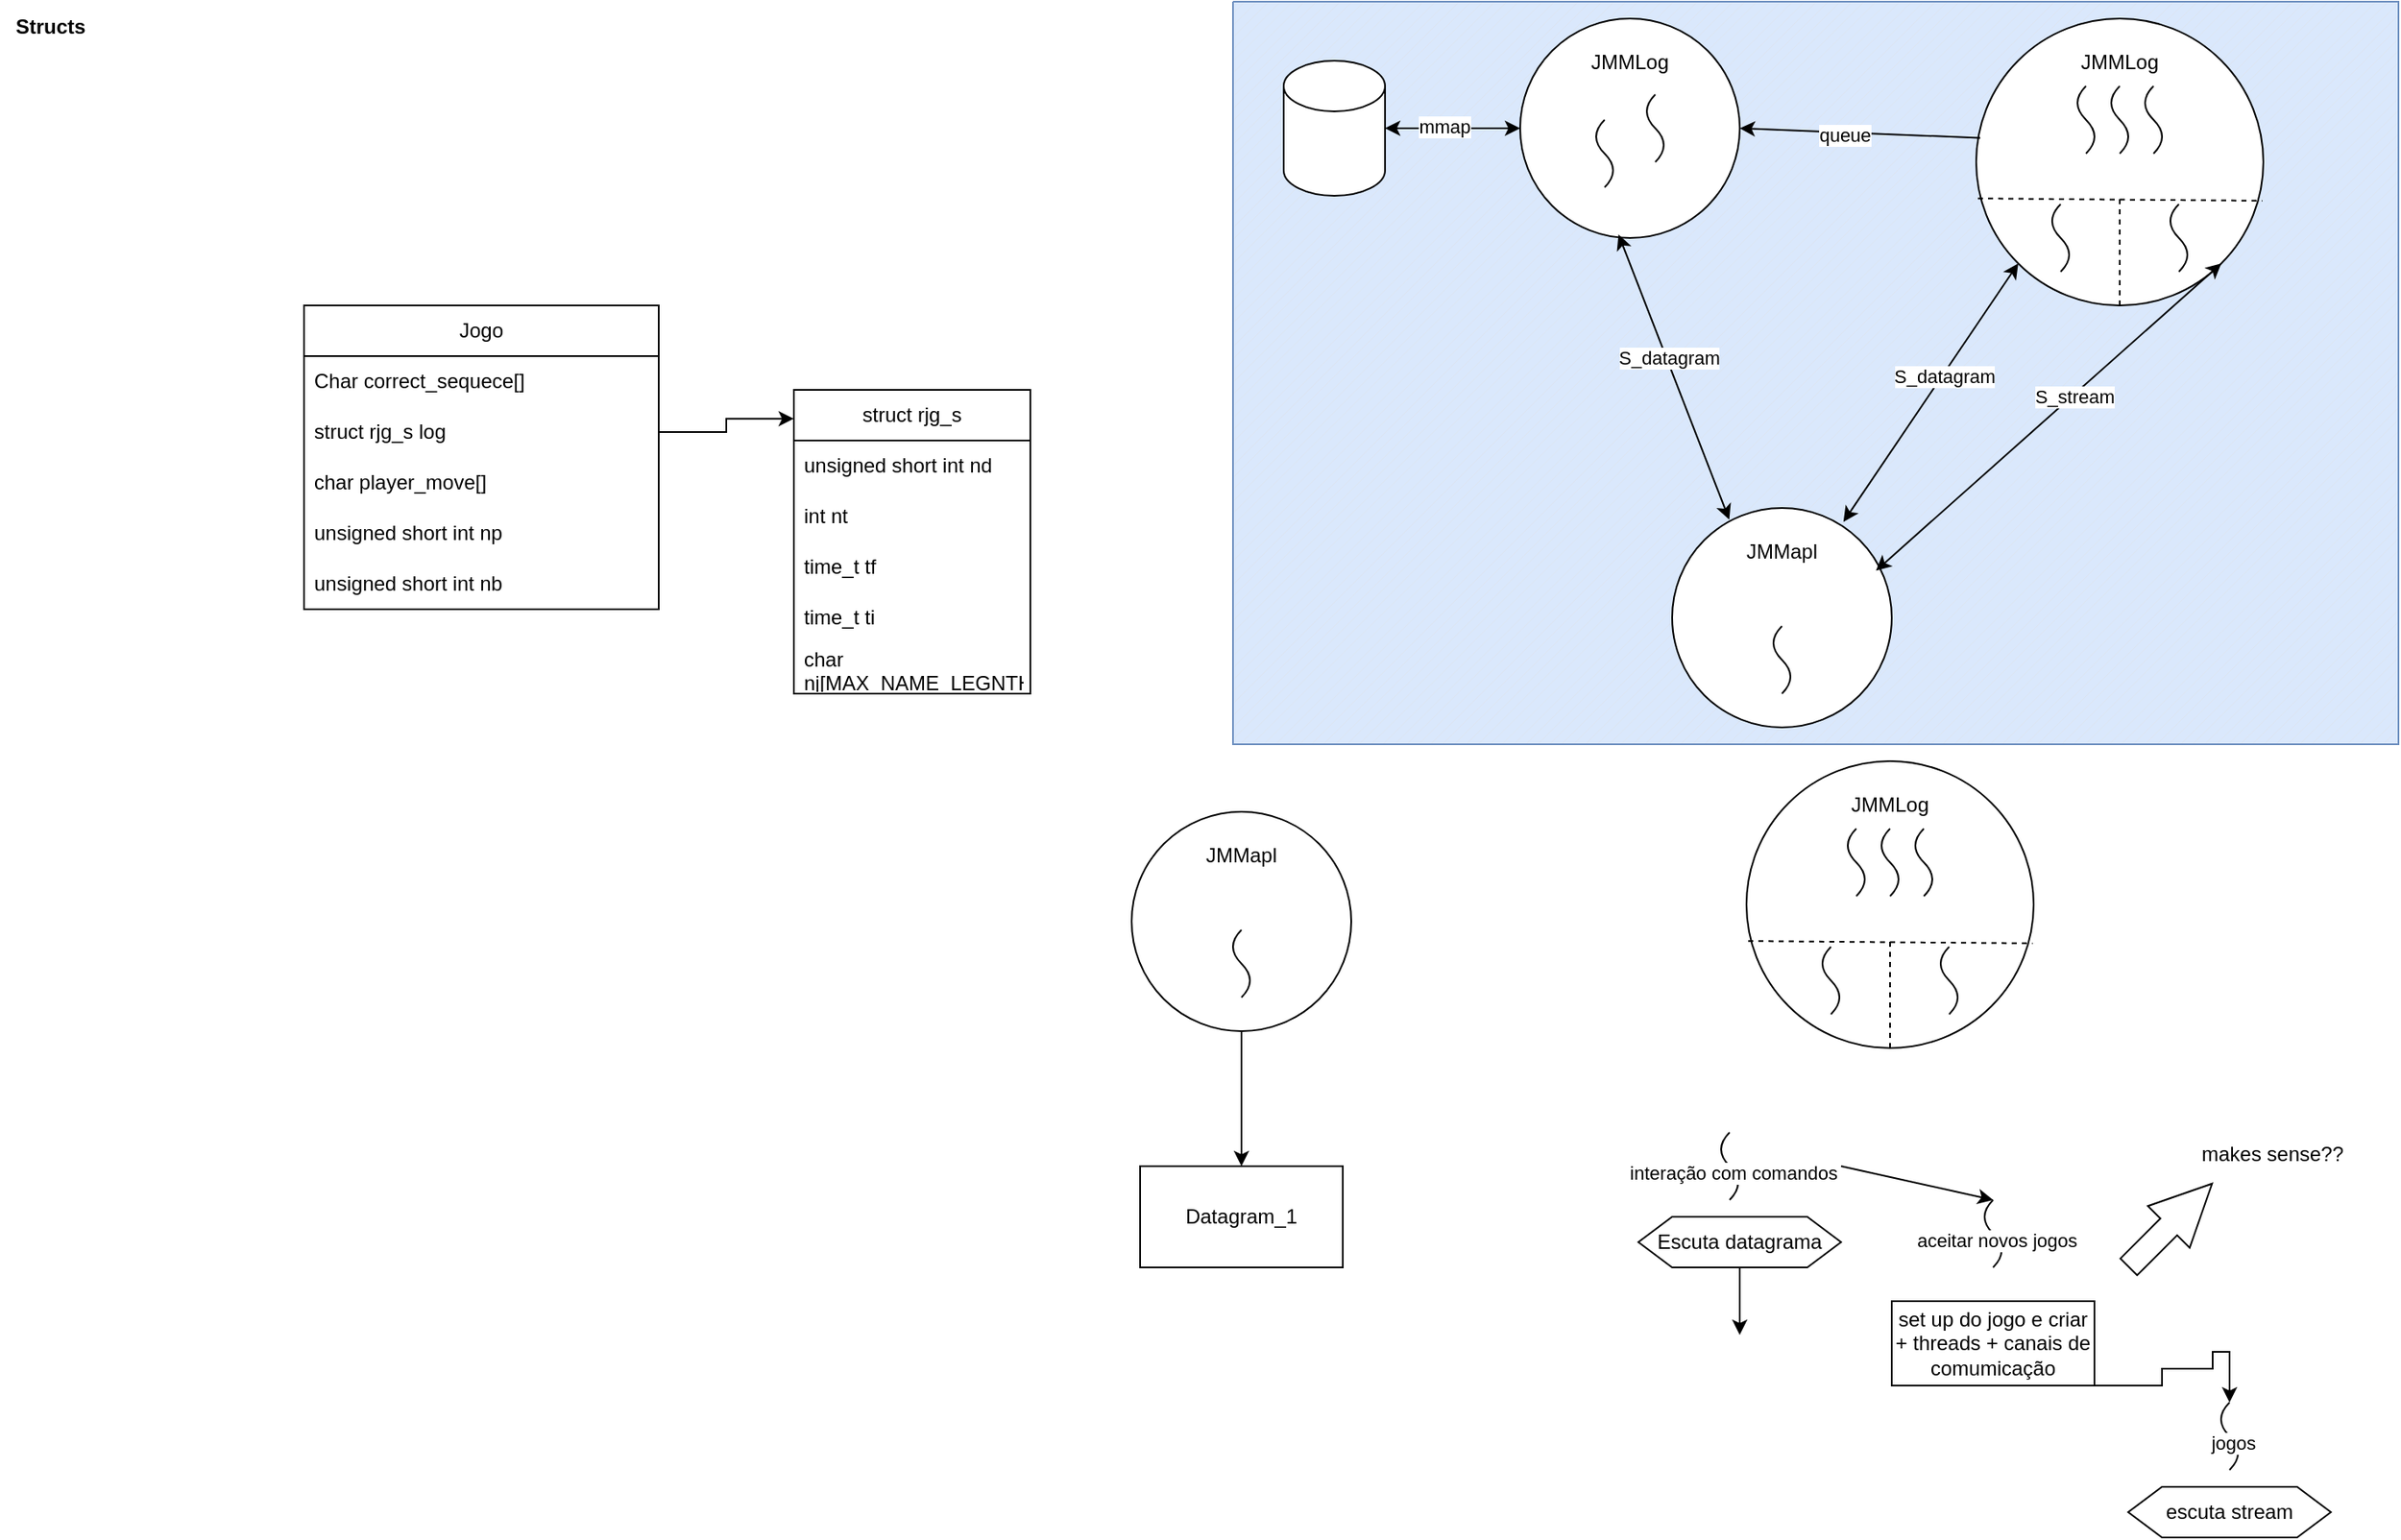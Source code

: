 <mxfile version="26.1.0">
  <diagram id="8d_Tv3xV8jHTPdsMeVaf" name="Page-1">
    <mxGraphModel dx="1804" dy="481" grid="1" gridSize="10" guides="1" tooltips="1" connect="1" arrows="1" fold="1" page="1" pageScale="1" pageWidth="827" pageHeight="1169" math="0" shadow="0">
      <root>
        <mxCell id="0" />
        <mxCell id="1" parent="0" />
        <mxCell id="Th-7SKPegKyFKUl-QJ56-34" value="" style="verticalLabelPosition=bottom;verticalAlign=top;html=1;shape=mxgraph.basic.patternFillRect;fillStyle=diag;step=5;fillStrokeWidth=0.2;fillStrokeColor=#dddddd;fillColor=#dae8fc;strokeColor=#6c8ebf;" parent="1" vertex="1">
          <mxGeometry x="-60" y="60" width="690" height="440" as="geometry" />
        </mxCell>
        <mxCell id="Th-7SKPegKyFKUl-QJ56-32" value="" style="group" parent="1" vertex="1" connectable="0">
          <mxGeometry x="380" y="70" width="170" height="170" as="geometry" />
        </mxCell>
        <mxCell id="Th-7SKPegKyFKUl-QJ56-6" value="JMMLog" style="ellipse;whiteSpace=wrap;html=1;aspect=fixed;verticalAlign=top;spacingTop=12;" parent="Th-7SKPegKyFKUl-QJ56-32" vertex="1">
          <mxGeometry width="170" height="170" as="geometry" />
        </mxCell>
        <mxCell id="Th-7SKPegKyFKUl-QJ56-7" value="" style="curved=1;endArrow=none;html=1;rounded=0;startFill=0;bendable=0;editable=1;movable=1;resizable=1;rotatable=1;deletable=1;locked=0;connectable=1;anchorPointDirection=0;" parent="Th-7SKPegKyFKUl-QJ56-32" edge="1">
          <mxGeometry width="50" height="50" relative="1" as="geometry">
            <mxPoint x="65" y="80" as="sourcePoint" />
            <mxPoint x="65" y="40" as="targetPoint" />
            <Array as="points">
              <mxPoint x="75" y="70" />
              <mxPoint x="55" y="50" />
            </Array>
          </mxGeometry>
        </mxCell>
        <mxCell id="Th-7SKPegKyFKUl-QJ56-10" value="" style="curved=1;endArrow=none;html=1;rounded=0;startFill=0;bendable=0;editable=1;movable=1;resizable=1;rotatable=1;deletable=1;locked=0;connectable=1;anchorPointDirection=0;" parent="Th-7SKPegKyFKUl-QJ56-32" edge="1">
          <mxGeometry width="50" height="50" relative="1" as="geometry">
            <mxPoint x="50" y="150" as="sourcePoint" />
            <mxPoint x="50" y="110" as="targetPoint" />
            <Array as="points">
              <mxPoint x="60" y="140" />
              <mxPoint x="40" y="120" />
            </Array>
          </mxGeometry>
        </mxCell>
        <mxCell id="Th-7SKPegKyFKUl-QJ56-12" value="" style="curved=1;endArrow=none;html=1;rounded=0;startFill=0;bendable=0;editable=1;movable=1;resizable=1;rotatable=1;deletable=1;locked=0;connectable=1;anchorPointDirection=0;" parent="Th-7SKPegKyFKUl-QJ56-32" edge="1">
          <mxGeometry width="50" height="50" relative="1" as="geometry">
            <mxPoint x="85" y="80" as="sourcePoint" />
            <mxPoint x="85" y="40" as="targetPoint" />
            <Array as="points">
              <mxPoint x="95" y="70" />
              <mxPoint x="75" y="50" />
            </Array>
          </mxGeometry>
        </mxCell>
        <mxCell id="Th-7SKPegKyFKUl-QJ56-13" value="" style="curved=1;endArrow=none;html=1;rounded=0;startFill=0;bendable=0;editable=1;movable=1;resizable=1;rotatable=1;deletable=1;locked=0;connectable=1;anchorPointDirection=0;" parent="Th-7SKPegKyFKUl-QJ56-32" edge="1">
          <mxGeometry width="50" height="50" relative="1" as="geometry">
            <mxPoint x="105" y="80" as="sourcePoint" />
            <mxPoint x="105" y="40" as="targetPoint" />
            <Array as="points">
              <mxPoint x="115" y="70" />
              <mxPoint x="95" y="50" />
            </Array>
          </mxGeometry>
        </mxCell>
        <mxCell id="Th-7SKPegKyFKUl-QJ56-14" value="" style="curved=1;endArrow=none;html=1;rounded=0;startFill=0;bendable=0;editable=1;movable=1;resizable=1;rotatable=1;deletable=1;locked=0;connectable=1;anchorPointDirection=0;" parent="Th-7SKPegKyFKUl-QJ56-32" edge="1">
          <mxGeometry width="50" height="50" relative="1" as="geometry">
            <mxPoint x="120" y="150" as="sourcePoint" />
            <mxPoint x="120" y="110" as="targetPoint" />
            <Array as="points">
              <mxPoint x="130" y="140" />
              <mxPoint x="110" y="120" />
            </Array>
          </mxGeometry>
        </mxCell>
        <mxCell id="Th-7SKPegKyFKUl-QJ56-15" value="" style="endArrow=none;dashed=1;html=1;rounded=0;entryX=0.996;entryY=0.635;entryDx=0;entryDy=0;entryPerimeter=0;exitX=0.006;exitY=0.627;exitDx=0;exitDy=0;exitPerimeter=0;" parent="Th-7SKPegKyFKUl-QJ56-32" source="Th-7SKPegKyFKUl-QJ56-6" target="Th-7SKPegKyFKUl-QJ56-6" edge="1">
          <mxGeometry width="50" height="50" relative="1" as="geometry">
            <mxPoint x="20" y="240" as="sourcePoint" />
            <mxPoint x="70" y="190" as="targetPoint" />
          </mxGeometry>
        </mxCell>
        <mxCell id="Th-7SKPegKyFKUl-QJ56-17" value="" style="endArrow=none;dashed=1;html=1;rounded=0;exitX=0.5;exitY=1;exitDx=0;exitDy=0;" parent="Th-7SKPegKyFKUl-QJ56-32" source="Th-7SKPegKyFKUl-QJ56-6" edge="1">
          <mxGeometry width="50" height="50" relative="1" as="geometry">
            <mxPoint x="20" y="240" as="sourcePoint" />
            <mxPoint x="85" y="107" as="targetPoint" />
          </mxGeometry>
        </mxCell>
        <mxCell id="Th-7SKPegKyFKUl-QJ56-8" value="" style="group" parent="1" vertex="1" connectable="0">
          <mxGeometry x="110" y="70" width="130" height="130" as="geometry" />
        </mxCell>
        <mxCell id="Th-7SKPegKyFKUl-QJ56-1" value="JMMLog" style="ellipse;whiteSpace=wrap;html=1;aspect=fixed;verticalAlign=top;spacingTop=12;" parent="Th-7SKPegKyFKUl-QJ56-8" vertex="1">
          <mxGeometry width="130" height="130" as="geometry" />
        </mxCell>
        <mxCell id="Th-7SKPegKyFKUl-QJ56-3" value="" style="curved=1;endArrow=none;html=1;rounded=0;startFill=0;bendable=0;editable=1;movable=1;resizable=1;rotatable=1;deletable=1;locked=0;connectable=1;anchorPointDirection=0;" parent="Th-7SKPegKyFKUl-QJ56-8" edge="1">
          <mxGeometry width="50" height="50" relative="1" as="geometry">
            <mxPoint x="80" y="85" as="sourcePoint" />
            <mxPoint x="80" y="45" as="targetPoint" />
            <Array as="points">
              <mxPoint x="90" y="75" />
              <mxPoint x="70" y="55" />
            </Array>
          </mxGeometry>
        </mxCell>
        <mxCell id="Th-7SKPegKyFKUl-QJ56-5" value="" style="curved=1;endArrow=none;html=1;rounded=0;startFill=0;bendable=0;editable=1;movable=1;resizable=1;rotatable=1;deletable=1;locked=0;connectable=1;anchorPointDirection=0;" parent="Th-7SKPegKyFKUl-QJ56-8" edge="1">
          <mxGeometry width="50" height="50" relative="1" as="geometry">
            <mxPoint x="50" y="100" as="sourcePoint" />
            <mxPoint x="50" y="60" as="targetPoint" />
            <Array as="points">
              <mxPoint x="60" y="90" />
              <mxPoint x="40" y="70" />
            </Array>
          </mxGeometry>
        </mxCell>
        <mxCell id="Th-7SKPegKyFKUl-QJ56-9" value="" style="group" parent="1" vertex="1" connectable="0">
          <mxGeometry x="200" y="360" width="130" height="130" as="geometry" />
        </mxCell>
        <mxCell id="Th-7SKPegKyFKUl-QJ56-2" value="JMMapl" style="ellipse;whiteSpace=wrap;html=1;aspect=fixed;verticalAlign=top;spacingTop=12;" parent="Th-7SKPegKyFKUl-QJ56-9" vertex="1">
          <mxGeometry width="130" height="130" as="geometry" />
        </mxCell>
        <mxCell id="Th-7SKPegKyFKUl-QJ56-4" value="" style="curved=1;endArrow=none;html=1;rounded=0;startFill=0;bendable=0;editable=1;movable=1;resizable=1;rotatable=1;deletable=1;locked=0;connectable=1;anchorPointDirection=0;" parent="Th-7SKPegKyFKUl-QJ56-9" edge="1">
          <mxGeometry width="50" height="50" relative="1" as="geometry">
            <mxPoint x="65" y="110" as="sourcePoint" />
            <mxPoint x="65" y="70" as="targetPoint" />
            <Array as="points">
              <mxPoint x="75" y="100" />
              <mxPoint x="55" y="80" />
            </Array>
          </mxGeometry>
        </mxCell>
        <mxCell id="Th-7SKPegKyFKUl-QJ56-19" value="" style="endArrow=classic;startArrow=classic;html=1;rounded=0;entryX=0;entryY=1;entryDx=0;entryDy=0;exitX=0.78;exitY=0.063;exitDx=0;exitDy=0;exitPerimeter=0;" parent="1" source="Th-7SKPegKyFKUl-QJ56-2" target="Th-7SKPegKyFKUl-QJ56-6" edge="1">
          <mxGeometry width="50" height="50" relative="1" as="geometry">
            <mxPoint x="430" y="270" as="sourcePoint" />
            <mxPoint x="480" y="220" as="targetPoint" />
          </mxGeometry>
        </mxCell>
        <mxCell id="Th-7SKPegKyFKUl-QJ56-20" value="S_datagram" style="edgeLabel;html=1;align=center;verticalAlign=middle;resizable=0;points=[];" parent="Th-7SKPegKyFKUl-QJ56-19" vertex="1" connectable="0">
          <mxGeometry x="0.139" y="-1" relative="1" as="geometry">
            <mxPoint as="offset" />
          </mxGeometry>
        </mxCell>
        <mxCell id="Th-7SKPegKyFKUl-QJ56-21" value="" style="endArrow=classic;startArrow=classic;html=1;rounded=0;entryX=1;entryY=1;entryDx=0;entryDy=0;exitX=0.928;exitY=0.286;exitDx=0;exitDy=0;exitPerimeter=0;" parent="1" source="Th-7SKPegKyFKUl-QJ56-2" target="Th-7SKPegKyFKUl-QJ56-6" edge="1">
          <mxGeometry width="50" height="50" relative="1" as="geometry">
            <mxPoint x="350" y="403" as="sourcePoint" />
            <mxPoint x="484" y="210" as="targetPoint" />
          </mxGeometry>
        </mxCell>
        <mxCell id="Th-7SKPegKyFKUl-QJ56-22" value="S_stream" style="edgeLabel;html=1;align=center;verticalAlign=middle;resizable=0;points=[];" parent="Th-7SKPegKyFKUl-QJ56-21" vertex="1" connectable="0">
          <mxGeometry x="0.139" y="-1" relative="1" as="geometry">
            <mxPoint as="offset" />
          </mxGeometry>
        </mxCell>
        <mxCell id="Th-7SKPegKyFKUl-QJ56-23" value="" style="endArrow=classic;startArrow=classic;html=1;rounded=0;entryX=0.448;entryY=0.984;entryDx=0;entryDy=0;exitX=0.26;exitY=0.053;exitDx=0;exitDy=0;exitPerimeter=0;entryPerimeter=0;" parent="1" source="Th-7SKPegKyFKUl-QJ56-2" target="Th-7SKPegKyFKUl-QJ56-1" edge="1">
          <mxGeometry width="50" height="50" relative="1" as="geometry">
            <mxPoint x="311" y="378" as="sourcePoint" />
            <mxPoint x="445" y="185" as="targetPoint" />
          </mxGeometry>
        </mxCell>
        <mxCell id="Th-7SKPegKyFKUl-QJ56-24" value="S_datagram" style="edgeLabel;html=1;align=center;verticalAlign=middle;resizable=0;points=[];" parent="Th-7SKPegKyFKUl-QJ56-23" vertex="1" connectable="0">
          <mxGeometry x="0.139" y="-1" relative="1" as="geometry">
            <mxPoint as="offset" />
          </mxGeometry>
        </mxCell>
        <mxCell id="Th-7SKPegKyFKUl-QJ56-25" value="" style="endArrow=classic;html=1;rounded=0;entryX=1;entryY=0.5;entryDx=0;entryDy=0;exitX=0.014;exitY=0.416;exitDx=0;exitDy=0;exitPerimeter=0;" parent="1" source="Th-7SKPegKyFKUl-QJ56-6" target="Th-7SKPegKyFKUl-QJ56-1" edge="1">
          <mxGeometry width="50" height="50" relative="1" as="geometry">
            <mxPoint x="430" y="270" as="sourcePoint" />
            <mxPoint x="480" y="220" as="targetPoint" />
          </mxGeometry>
        </mxCell>
        <mxCell id="Th-7SKPegKyFKUl-QJ56-26" value="queue" style="edgeLabel;html=1;align=center;verticalAlign=middle;resizable=0;points=[];" parent="Th-7SKPegKyFKUl-QJ56-25" vertex="1" connectable="0">
          <mxGeometry x="0.131" y="1" relative="1" as="geometry">
            <mxPoint as="offset" />
          </mxGeometry>
        </mxCell>
        <mxCell id="Th-7SKPegKyFKUl-QJ56-27" value="" style="shape=cylinder3;whiteSpace=wrap;html=1;boundedLbl=1;backgroundOutline=1;size=15;" parent="1" vertex="1">
          <mxGeometry x="-30" y="95" width="60" height="80" as="geometry" />
        </mxCell>
        <mxCell id="Th-7SKPegKyFKUl-QJ56-28" value="" style="endArrow=classic;startArrow=classic;html=1;rounded=0;entryX=1;entryY=0.5;entryDx=0;entryDy=0;exitX=0;exitY=0.5;exitDx=0;exitDy=0;entryPerimeter=0;" parent="1" source="Th-7SKPegKyFKUl-QJ56-1" target="Th-7SKPegKyFKUl-QJ56-27" edge="1">
          <mxGeometry width="50" height="50" relative="1" as="geometry">
            <mxPoint x="244" y="377" as="sourcePoint" />
            <mxPoint x="178" y="208" as="targetPoint" />
          </mxGeometry>
        </mxCell>
        <mxCell id="Th-7SKPegKyFKUl-QJ56-29" value="mmap" style="edgeLabel;html=1;align=center;verticalAlign=middle;resizable=0;points=[];" parent="Th-7SKPegKyFKUl-QJ56-28" vertex="1" connectable="0">
          <mxGeometry x="0.139" y="-1" relative="1" as="geometry">
            <mxPoint as="offset" />
          </mxGeometry>
        </mxCell>
        <mxCell id="Th-7SKPegKyFKUl-QJ56-35" value="" style="group" parent="1" vertex="1" connectable="0">
          <mxGeometry x="-120" y="540" width="130" height="130" as="geometry" />
        </mxCell>
        <mxCell id="Th-7SKPegKyFKUl-QJ56-36" value="JMMapl" style="ellipse;whiteSpace=wrap;html=1;aspect=fixed;verticalAlign=top;spacingTop=12;" parent="Th-7SKPegKyFKUl-QJ56-35" vertex="1">
          <mxGeometry width="130" height="130" as="geometry" />
        </mxCell>
        <mxCell id="Th-7SKPegKyFKUl-QJ56-37" value="" style="curved=1;endArrow=none;html=1;rounded=0;startFill=0;bendable=0;editable=1;movable=1;resizable=1;rotatable=1;deletable=1;locked=0;connectable=1;anchorPointDirection=0;" parent="Th-7SKPegKyFKUl-QJ56-35" edge="1">
          <mxGeometry width="50" height="50" relative="1" as="geometry">
            <mxPoint x="65" y="110" as="sourcePoint" />
            <mxPoint x="65" y="70" as="targetPoint" />
            <Array as="points">
              <mxPoint x="75" y="100" />
              <mxPoint x="55" y="80" />
            </Array>
          </mxGeometry>
        </mxCell>
        <mxCell id="Th-7SKPegKyFKUl-QJ56-38" value="Datagram_1" style="rounded=0;whiteSpace=wrap;html=1;" parent="1" vertex="1">
          <mxGeometry x="-115" y="750" width="120" height="60" as="geometry" />
        </mxCell>
        <mxCell id="Th-7SKPegKyFKUl-QJ56-39" style="edgeStyle=orthogonalEdgeStyle;rounded=0;orthogonalLoop=1;jettySize=auto;html=1;entryX=0.5;entryY=0;entryDx=0;entryDy=0;" parent="1" source="Th-7SKPegKyFKUl-QJ56-36" target="Th-7SKPegKyFKUl-QJ56-38" edge="1">
          <mxGeometry relative="1" as="geometry" />
        </mxCell>
        <mxCell id="HVZy2vT5VocTmCp-7T6i-1" value="Jogo" style="swimlane;fontStyle=0;childLayout=stackLayout;horizontal=1;startSize=30;horizontalStack=0;resizeParent=1;resizeParentMax=0;resizeLast=0;collapsible=1;marginBottom=0;whiteSpace=wrap;html=1;" vertex="1" parent="1">
          <mxGeometry x="-610" y="240" width="210" height="180" as="geometry" />
        </mxCell>
        <mxCell id="HVZy2vT5VocTmCp-7T6i-2" value="Char correct_sequece[]" style="text;strokeColor=none;fillColor=none;align=left;verticalAlign=middle;spacingLeft=4;spacingRight=4;overflow=hidden;points=[[0,0.5],[1,0.5]];portConstraint=eastwest;rotatable=0;whiteSpace=wrap;html=1;" vertex="1" parent="HVZy2vT5VocTmCp-7T6i-1">
          <mxGeometry y="30" width="210" height="30" as="geometry" />
        </mxCell>
        <mxCell id="HVZy2vT5VocTmCp-7T6i-39" value="&lt;span style=&quot;text-align: center;&quot;&gt;struct rjg_s log&lt;/span&gt;" style="text;strokeColor=none;fillColor=none;align=left;verticalAlign=middle;spacingLeft=4;spacingRight=4;overflow=hidden;points=[[0,0.5],[1,0.5]];portConstraint=eastwest;rotatable=0;whiteSpace=wrap;html=1;" vertex="1" parent="HVZy2vT5VocTmCp-7T6i-1">
          <mxGeometry y="60" width="210" height="30" as="geometry" />
        </mxCell>
        <mxCell id="HVZy2vT5VocTmCp-7T6i-42" value="char player_move[]" style="text;strokeColor=none;fillColor=none;align=left;verticalAlign=middle;spacingLeft=4;spacingRight=4;overflow=hidden;points=[[0,0.5],[1,0.5]];portConstraint=eastwest;rotatable=0;whiteSpace=wrap;html=1;" vertex="1" parent="HVZy2vT5VocTmCp-7T6i-1">
          <mxGeometry y="90" width="210" height="30" as="geometry" />
        </mxCell>
        <mxCell id="HVZy2vT5VocTmCp-7T6i-43" value="unsigned short int np" style="text;strokeColor=none;fillColor=none;align=left;verticalAlign=middle;spacingLeft=4;spacingRight=4;overflow=hidden;points=[[0,0.5],[1,0.5]];portConstraint=eastwest;rotatable=0;whiteSpace=wrap;html=1;" vertex="1" parent="HVZy2vT5VocTmCp-7T6i-1">
          <mxGeometry y="120" width="210" height="30" as="geometry" />
        </mxCell>
        <mxCell id="HVZy2vT5VocTmCp-7T6i-44" value="unsigned short int nb" style="text;strokeColor=none;fillColor=none;align=left;verticalAlign=middle;spacingLeft=4;spacingRight=4;overflow=hidden;points=[[0,0.5],[1,0.5]];portConstraint=eastwest;rotatable=0;whiteSpace=wrap;html=1;" vertex="1" parent="HVZy2vT5VocTmCp-7T6i-1">
          <mxGeometry y="150" width="210" height="30" as="geometry" />
        </mxCell>
        <mxCell id="HVZy2vT5VocTmCp-7T6i-35" value="struct rjg_s" style="swimlane;fontStyle=0;childLayout=stackLayout;horizontal=1;startSize=30;horizontalStack=0;resizeParent=1;resizeParentMax=0;resizeLast=0;collapsible=1;marginBottom=0;whiteSpace=wrap;html=1;" vertex="1" parent="1">
          <mxGeometry x="-320" y="290" width="140" height="180" as="geometry" />
        </mxCell>
        <mxCell id="HVZy2vT5VocTmCp-7T6i-3" value="unsigned short int nd" style="text;strokeColor=none;fillColor=none;align=left;verticalAlign=middle;spacingLeft=4;spacingRight=4;overflow=hidden;points=[[0,0.5],[1,0.5]];portConstraint=eastwest;rotatable=0;whiteSpace=wrap;html=1;" vertex="1" parent="HVZy2vT5VocTmCp-7T6i-35">
          <mxGeometry y="30" width="140" height="30" as="geometry" />
        </mxCell>
        <mxCell id="HVZy2vT5VocTmCp-7T6i-34" value="int nt" style="text;strokeColor=none;fillColor=none;align=left;verticalAlign=middle;spacingLeft=4;spacingRight=4;overflow=hidden;points=[[0,0.5],[1,0.5]];portConstraint=eastwest;rotatable=0;whiteSpace=wrap;html=1;" vertex="1" parent="HVZy2vT5VocTmCp-7T6i-35">
          <mxGeometry y="60" width="140" height="30" as="geometry" />
        </mxCell>
        <mxCell id="HVZy2vT5VocTmCp-7T6i-33" value="time_t tf" style="text;strokeColor=none;fillColor=none;align=left;verticalAlign=middle;spacingLeft=4;spacingRight=4;overflow=hidden;points=[[0,0.5],[1,0.5]];portConstraint=eastwest;rotatable=0;whiteSpace=wrap;html=1;" vertex="1" parent="HVZy2vT5VocTmCp-7T6i-35">
          <mxGeometry y="90" width="140" height="30" as="geometry" />
        </mxCell>
        <mxCell id="HVZy2vT5VocTmCp-7T6i-32" value="time_t ti" style="text;strokeColor=none;fillColor=none;align=left;verticalAlign=middle;spacingLeft=4;spacingRight=4;overflow=hidden;points=[[0,0.5],[1,0.5]];portConstraint=eastwest;rotatable=0;whiteSpace=wrap;html=1;" vertex="1" parent="HVZy2vT5VocTmCp-7T6i-35">
          <mxGeometry y="120" width="140" height="30" as="geometry" />
        </mxCell>
        <mxCell id="HVZy2vT5VocTmCp-7T6i-4" value="char nj[MAX_NAME_LEGNTH]" style="text;strokeColor=none;fillColor=none;align=left;verticalAlign=middle;spacingLeft=4;spacingRight=4;overflow=hidden;points=[[0,0.5],[1,0.5]];portConstraint=eastwest;rotatable=0;whiteSpace=wrap;html=1;" vertex="1" parent="HVZy2vT5VocTmCp-7T6i-35">
          <mxGeometry y="150" width="140" height="30" as="geometry" />
        </mxCell>
        <mxCell id="HVZy2vT5VocTmCp-7T6i-40" style="edgeStyle=orthogonalEdgeStyle;rounded=0;orthogonalLoop=1;jettySize=auto;html=1;entryX=0;entryY=0.095;entryDx=0;entryDy=0;entryPerimeter=0;" edge="1" parent="1" source="HVZy2vT5VocTmCp-7T6i-39" target="HVZy2vT5VocTmCp-7T6i-35">
          <mxGeometry relative="1" as="geometry" />
        </mxCell>
        <mxCell id="HVZy2vT5VocTmCp-7T6i-45" value="&lt;b&gt;Structs&lt;/b&gt;" style="text;html=1;align=center;verticalAlign=middle;whiteSpace=wrap;rounded=0;" vertex="1" parent="1">
          <mxGeometry x="-790" y="60" width="60" height="30" as="geometry" />
        </mxCell>
        <mxCell id="HVZy2vT5VocTmCp-7T6i-46" value="" style="group" vertex="1" connectable="0" parent="1">
          <mxGeometry x="244" y="510" width="170" height="170" as="geometry" />
        </mxCell>
        <mxCell id="HVZy2vT5VocTmCp-7T6i-47" value="JMMLog" style="ellipse;whiteSpace=wrap;html=1;aspect=fixed;verticalAlign=top;spacingTop=12;" vertex="1" parent="HVZy2vT5VocTmCp-7T6i-46">
          <mxGeometry width="170" height="170" as="geometry" />
        </mxCell>
        <mxCell id="HVZy2vT5VocTmCp-7T6i-48" value="" style="curved=1;endArrow=none;html=1;rounded=0;startFill=0;bendable=0;editable=1;movable=1;resizable=1;rotatable=1;deletable=1;locked=0;connectable=1;anchorPointDirection=0;" edge="1" parent="HVZy2vT5VocTmCp-7T6i-46">
          <mxGeometry width="50" height="50" relative="1" as="geometry">
            <mxPoint x="65" y="80" as="sourcePoint" />
            <mxPoint x="65" y="40" as="targetPoint" />
            <Array as="points">
              <mxPoint x="75" y="70" />
              <mxPoint x="55" y="50" />
            </Array>
          </mxGeometry>
        </mxCell>
        <mxCell id="HVZy2vT5VocTmCp-7T6i-49" value="" style="curved=1;endArrow=none;html=1;rounded=0;startFill=0;bendable=0;editable=1;movable=1;resizable=1;rotatable=1;deletable=1;locked=0;connectable=1;anchorPointDirection=0;" edge="1" parent="HVZy2vT5VocTmCp-7T6i-46">
          <mxGeometry width="50" height="50" relative="1" as="geometry">
            <mxPoint x="50" y="150" as="sourcePoint" />
            <mxPoint x="50" y="110" as="targetPoint" />
            <Array as="points">
              <mxPoint x="60" y="140" />
              <mxPoint x="40" y="120" />
            </Array>
          </mxGeometry>
        </mxCell>
        <mxCell id="HVZy2vT5VocTmCp-7T6i-50" value="" style="curved=1;endArrow=none;html=1;rounded=0;startFill=0;bendable=0;editable=1;movable=1;resizable=1;rotatable=1;deletable=1;locked=0;connectable=1;anchorPointDirection=0;" edge="1" parent="HVZy2vT5VocTmCp-7T6i-46">
          <mxGeometry width="50" height="50" relative="1" as="geometry">
            <mxPoint x="85" y="80" as="sourcePoint" />
            <mxPoint x="85" y="40" as="targetPoint" />
            <Array as="points">
              <mxPoint x="95" y="70" />
              <mxPoint x="75" y="50" />
            </Array>
          </mxGeometry>
        </mxCell>
        <mxCell id="HVZy2vT5VocTmCp-7T6i-51" value="" style="curved=1;endArrow=none;html=1;rounded=0;startFill=0;bendable=0;editable=1;movable=1;resizable=1;rotatable=1;deletable=1;locked=0;connectable=1;anchorPointDirection=0;" edge="1" parent="HVZy2vT5VocTmCp-7T6i-46">
          <mxGeometry width="50" height="50" relative="1" as="geometry">
            <mxPoint x="105" y="80" as="sourcePoint" />
            <mxPoint x="105" y="40" as="targetPoint" />
            <Array as="points">
              <mxPoint x="115" y="70" />
              <mxPoint x="95" y="50" />
            </Array>
          </mxGeometry>
        </mxCell>
        <mxCell id="HVZy2vT5VocTmCp-7T6i-52" value="" style="curved=1;endArrow=none;html=1;rounded=0;startFill=0;bendable=0;editable=1;movable=1;resizable=1;rotatable=1;deletable=1;locked=0;connectable=1;anchorPointDirection=0;" edge="1" parent="HVZy2vT5VocTmCp-7T6i-46">
          <mxGeometry width="50" height="50" relative="1" as="geometry">
            <mxPoint x="120" y="150" as="sourcePoint" />
            <mxPoint x="120" y="110" as="targetPoint" />
            <Array as="points">
              <mxPoint x="130" y="140" />
              <mxPoint x="110" y="120" />
            </Array>
          </mxGeometry>
        </mxCell>
        <mxCell id="HVZy2vT5VocTmCp-7T6i-53" value="" style="endArrow=none;dashed=1;html=1;rounded=0;entryX=0.996;entryY=0.635;entryDx=0;entryDy=0;entryPerimeter=0;exitX=0.006;exitY=0.627;exitDx=0;exitDy=0;exitPerimeter=0;" edge="1" parent="HVZy2vT5VocTmCp-7T6i-46" source="HVZy2vT5VocTmCp-7T6i-47" target="HVZy2vT5VocTmCp-7T6i-47">
          <mxGeometry width="50" height="50" relative="1" as="geometry">
            <mxPoint x="20" y="240" as="sourcePoint" />
            <mxPoint x="70" y="190" as="targetPoint" />
          </mxGeometry>
        </mxCell>
        <mxCell id="HVZy2vT5VocTmCp-7T6i-54" value="" style="endArrow=none;dashed=1;html=1;rounded=0;exitX=0.5;exitY=1;exitDx=0;exitDy=0;" edge="1" parent="HVZy2vT5VocTmCp-7T6i-46" source="HVZy2vT5VocTmCp-7T6i-47">
          <mxGeometry width="50" height="50" relative="1" as="geometry">
            <mxPoint x="20" y="240" as="sourcePoint" />
            <mxPoint x="85" y="107" as="targetPoint" />
          </mxGeometry>
        </mxCell>
        <mxCell id="HVZy2vT5VocTmCp-7T6i-58" value="" style="curved=1;endArrow=none;html=1;rounded=0;startFill=0;bendable=0;editable=1;movable=1;resizable=1;rotatable=1;deletable=1;locked=0;connectable=1;anchorPointDirection=0;" edge="1" parent="1">
          <mxGeometry width="50" height="50" relative="1" as="geometry">
            <mxPoint x="234" y="770" as="sourcePoint" />
            <mxPoint x="234" y="730" as="targetPoint" />
            <Array as="points">
              <mxPoint x="244" y="760" />
              <mxPoint x="224" y="740" />
            </Array>
          </mxGeometry>
        </mxCell>
        <mxCell id="HVZy2vT5VocTmCp-7T6i-59" value="interação com comandos" style="edgeLabel;html=1;align=center;verticalAlign=middle;resizable=0;points=[];" vertex="1" connectable="0" parent="HVZy2vT5VocTmCp-7T6i-58">
          <mxGeometry x="-0.134" y="1" relative="1" as="geometry">
            <mxPoint as="offset" />
          </mxGeometry>
        </mxCell>
        <mxCell id="HVZy2vT5VocTmCp-7T6i-61" style="edgeStyle=orthogonalEdgeStyle;rounded=0;orthogonalLoop=1;jettySize=auto;html=1;" edge="1" parent="1" source="HVZy2vT5VocTmCp-7T6i-60">
          <mxGeometry relative="1" as="geometry">
            <mxPoint x="240" y="850" as="targetPoint" />
          </mxGeometry>
        </mxCell>
        <mxCell id="HVZy2vT5VocTmCp-7T6i-60" value="Escuta datagrama" style="shape=hexagon;perimeter=hexagonPerimeter2;whiteSpace=wrap;html=1;fixedSize=1;" vertex="1" parent="1">
          <mxGeometry x="180" y="780" width="120" height="30" as="geometry" />
        </mxCell>
        <mxCell id="HVZy2vT5VocTmCp-7T6i-62" value="" style="curved=1;endArrow=none;html=1;rounded=0;startFill=0;bendable=0;editable=1;movable=1;resizable=1;rotatable=1;deletable=1;locked=0;connectable=1;anchorPointDirection=0;" edge="1" parent="1">
          <mxGeometry width="50" height="50" relative="1" as="geometry">
            <mxPoint x="390" y="810" as="sourcePoint" />
            <mxPoint x="390" y="770" as="targetPoint" />
            <Array as="points">
              <mxPoint x="400" y="800" />
              <mxPoint x="380" y="780" />
            </Array>
          </mxGeometry>
        </mxCell>
        <mxCell id="HVZy2vT5VocTmCp-7T6i-63" value="aceitar novos jogos" style="edgeLabel;html=1;align=center;verticalAlign=middle;resizable=0;points=[];" vertex="1" connectable="0" parent="HVZy2vT5VocTmCp-7T6i-62">
          <mxGeometry x="-0.134" y="1" relative="1" as="geometry">
            <mxPoint as="offset" />
          </mxGeometry>
        </mxCell>
        <mxCell id="HVZy2vT5VocTmCp-7T6i-64" value="" style="endArrow=classic;html=1;rounded=0;" edge="1" parent="1">
          <mxGeometry width="50" height="50" relative="1" as="geometry">
            <mxPoint x="300" y="750" as="sourcePoint" />
            <mxPoint x="390" y="770" as="targetPoint" />
          </mxGeometry>
        </mxCell>
        <mxCell id="HVZy2vT5VocTmCp-7T6i-68" style="edgeStyle=orthogonalEdgeStyle;rounded=0;orthogonalLoop=1;jettySize=auto;html=1;" edge="1" parent="1" source="HVZy2vT5VocTmCp-7T6i-65">
          <mxGeometry relative="1" as="geometry">
            <mxPoint x="530" y="890" as="targetPoint" />
            <Array as="points">
              <mxPoint x="390" y="880" />
              <mxPoint x="490" y="880" />
              <mxPoint x="490" y="870" />
              <mxPoint x="520" y="870" />
              <mxPoint x="520" y="860" />
              <mxPoint x="530" y="860" />
            </Array>
          </mxGeometry>
        </mxCell>
        <mxCell id="HVZy2vT5VocTmCp-7T6i-65" value="set up do jogo e criar + threads + canais de comumicação" style="rounded=0;whiteSpace=wrap;html=1;" vertex="1" parent="1">
          <mxGeometry x="330" y="830" width="120" height="50" as="geometry" />
        </mxCell>
        <mxCell id="HVZy2vT5VocTmCp-7T6i-66" value="" style="curved=1;endArrow=none;html=1;rounded=0;startFill=0;bendable=0;editable=1;movable=1;resizable=1;rotatable=1;deletable=1;locked=0;connectable=1;anchorPointDirection=0;" edge="1" parent="1">
          <mxGeometry width="50" height="50" relative="1" as="geometry">
            <mxPoint x="530" y="930" as="sourcePoint" />
            <mxPoint x="530" y="890" as="targetPoint" />
            <Array as="points">
              <mxPoint x="540" y="920" />
              <mxPoint x="520" y="900" />
            </Array>
          </mxGeometry>
        </mxCell>
        <mxCell id="HVZy2vT5VocTmCp-7T6i-67" value="jogos" style="edgeLabel;html=1;align=center;verticalAlign=middle;resizable=0;points=[];" vertex="1" connectable="0" parent="HVZy2vT5VocTmCp-7T6i-66">
          <mxGeometry x="-0.134" y="1" relative="1" as="geometry">
            <mxPoint as="offset" />
          </mxGeometry>
        </mxCell>
        <mxCell id="HVZy2vT5VocTmCp-7T6i-69" value="escuta stream" style="shape=hexagon;perimeter=hexagonPerimeter2;whiteSpace=wrap;html=1;fixedSize=1;" vertex="1" parent="1">
          <mxGeometry x="470" y="940" width="120" height="30" as="geometry" />
        </mxCell>
        <mxCell id="HVZy2vT5VocTmCp-7T6i-70" value="" style="shape=flexArrow;endArrow=classic;html=1;rounded=0;width=14;endSize=11.75;" edge="1" parent="1">
          <mxGeometry width="50" height="50" relative="1" as="geometry">
            <mxPoint x="470" y="810" as="sourcePoint" />
            <mxPoint x="520" y="760" as="targetPoint" />
          </mxGeometry>
        </mxCell>
        <mxCell id="HVZy2vT5VocTmCp-7T6i-71" value="makes sense??" style="text;html=1;align=center;verticalAlign=middle;resizable=0;points=[];autosize=1;strokeColor=none;fillColor=none;" vertex="1" parent="1">
          <mxGeometry x="500" y="728" width="110" height="30" as="geometry" />
        </mxCell>
      </root>
    </mxGraphModel>
  </diagram>
</mxfile>
